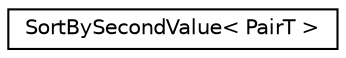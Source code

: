 digraph G
{
  edge [fontname="Helvetica",fontsize="10",labelfontname="Helvetica",labelfontsize="10"];
  node [fontname="Helvetica",fontsize="10",shape=record];
  rankdir="LR";
  Node1 [label="SortBySecondValue\< PairT \>",height=0.2,width=0.4,color="black", fillcolor="white", style="filled",URL="$struct_sort_by_second_value.html"];
}
